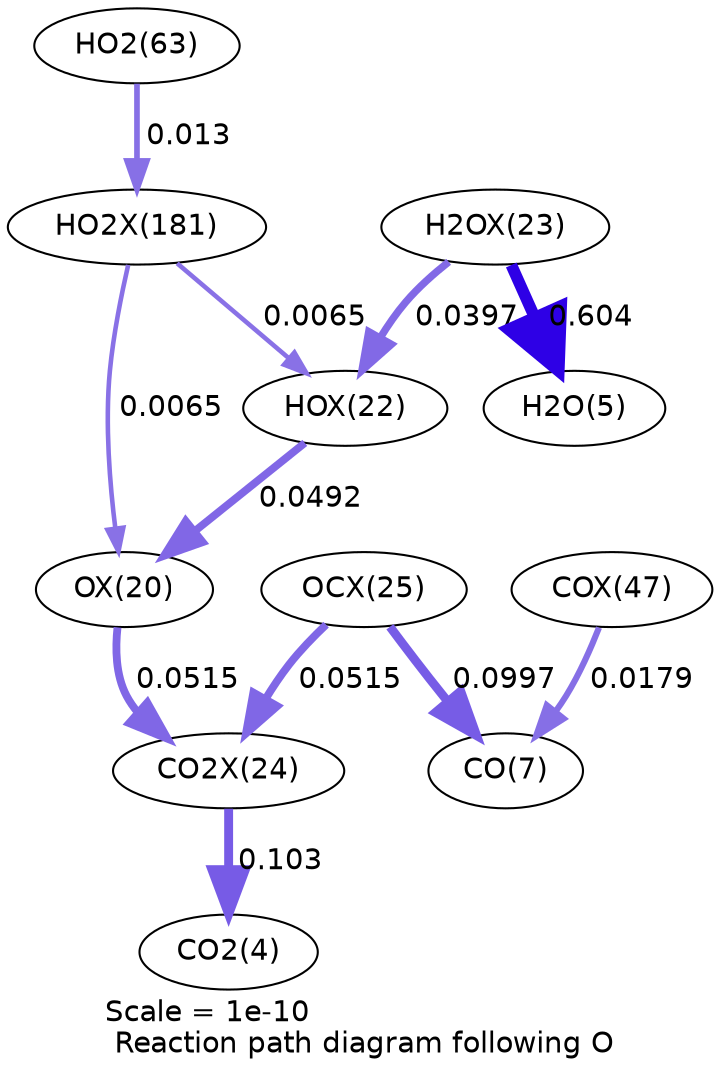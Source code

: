 digraph reaction_paths {
center=1;
s29 -> s27[fontname="Helvetica", penwidth=3.73, arrowsize=1.86, color="0.7, 0.549, 0.9"
, label=" 0.0492"];
s27 -> s31[fontname="Helvetica", penwidth=3.76, arrowsize=1.88, color="0.7, 0.552, 0.9"
, label=" 0.0515"];
s42 -> s27[fontname="Helvetica", penwidth=2.2, arrowsize=1.1, color="0.7, 0.506, 0.9"
, label=" 0.0065"];
s30 -> s29[fontname="Helvetica", penwidth=3.57, arrowsize=1.78, color="0.7, 0.54, 0.9"
, label=" 0.0397"];
s42 -> s29[fontname="Helvetica", penwidth=2.2, arrowsize=1.1, color="0.7, 0.506, 0.9"
, label=" 0.0065"];
s30 -> s7[fontname="Helvetica", penwidth=5.62, arrowsize=2.81, color="0.7, 1.1, 0.9"
, label=" 0.604"];
s32 -> s9[fontname="Helvetica", penwidth=4.26, arrowsize=2.13, color="0.7, 0.6, 0.9"
, label=" 0.0997"];
s38 -> s9[fontname="Helvetica", penwidth=2.96, arrowsize=1.48, color="0.7, 0.518, 0.9"
, label=" 0.0179"];
s32 -> s31[fontname="Helvetica", penwidth=3.76, arrowsize=1.88, color="0.7, 0.552, 0.9"
, label=" 0.0515"];
s31 -> s6[fontname="Helvetica", penwidth=4.28, arrowsize=2.14, color="0.7, 0.603, 0.9"
, label=" 0.103"];
s22 -> s42[fontname="Helvetica", penwidth=2.72, arrowsize=1.36, color="0.7, 0.513, 0.9"
, label=" 0.013"];
s6 [ fontname="Helvetica", label="CO2(4)"];
s7 [ fontname="Helvetica", label="H2O(5)"];
s9 [ fontname="Helvetica", label="CO(7)"];
s22 [ fontname="Helvetica", label="HO2(63)"];
s27 [ fontname="Helvetica", label="OX(20)"];
s29 [ fontname="Helvetica", label="HOX(22)"];
s30 [ fontname="Helvetica", label="H2OX(23)"];
s31 [ fontname="Helvetica", label="CO2X(24)"];
s32 [ fontname="Helvetica", label="OCX(25)"];
s38 [ fontname="Helvetica", label="COX(47)"];
s42 [ fontname="Helvetica", label="HO2X(181)"];
 label = "Scale = 1e-10\l Reaction path diagram following O";
 fontname = "Helvetica";
}
